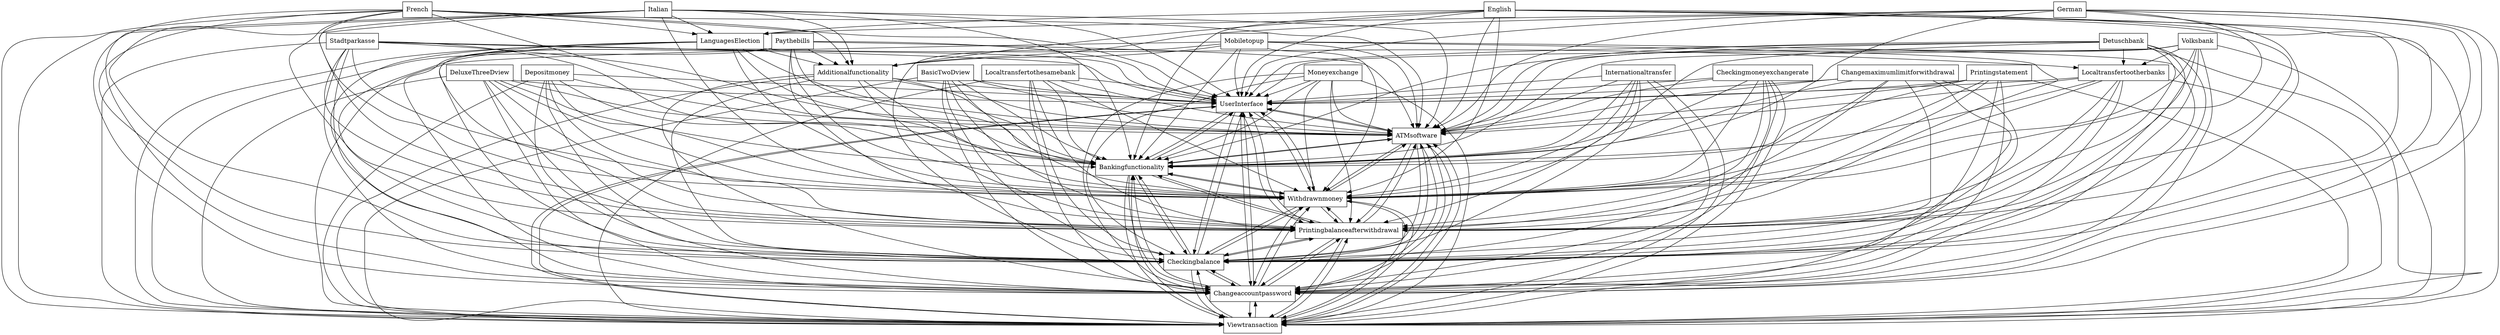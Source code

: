 digraph{
graph [rankdir=TB];
node [shape=box];
edge [arrowhead=normal];
0[label="BasicTwoDview",]
1[label="Changemaximumlimitforwithdrawal",]
2[label="French",]
3[label="Internationaltransfer",]
4[label="UserInterface",]
5[label="Additionalfunctionality",]
6[label="Checkingmoneyexchangerate",]
7[label="Localtransfertootherbanks",]
8[label="LanguagesElection",]
9[label="Italian",]
10[label="Mobiletopup",]
11[label="Stadtparkasse",]
12[label="Detuschbank",]
13[label="DeluxeThreeDview",]
14[label="ATMsoftware",]
15[label="Depositmoney",]
16[label="Viewtransaction",]
17[label="Printingstatement",]
18[label="Changeaccountpassword",]
19[label="Checkingbalance",]
20[label="English",]
21[label="Paythebills",]
22[label="Printingbalanceafterwithdrawal",]
23[label="Localtransfertothesamebank",]
24[label="Withdrawnmoney",]
25[label="Volksbank",]
26[label="Bankingfunctionality",]
27[label="Moneyexchange",]
28[label="German",]
0->4[label="",]
0->14[label="",]
0->16[label="",]
0->18[label="",]
0->19[label="",]
0->22[label="",]
0->24[label="",]
0->26[label="",]
1->4[label="",]
1->14[label="",]
1->16[label="",]
1->18[label="",]
1->19[label="",]
1->22[label="",]
1->24[label="",]
1->26[label="",]
2->4[label="",]
2->5[label="",]
2->8[label="",]
2->14[label="",]
2->16[label="",]
2->18[label="",]
2->19[label="",]
2->22[label="",]
2->24[label="",]
2->26[label="",]
3->4[label="",]
3->14[label="",]
3->16[label="",]
3->18[label="",]
3->19[label="",]
3->22[label="",]
3->24[label="",]
3->26[label="",]
4->14[label="",]
4->16[label="",]
4->18[label="",]
4->19[label="",]
4->22[label="",]
4->24[label="",]
4->26[label="",]
5->4[label="",]
5->14[label="",]
5->16[label="",]
5->18[label="",]
5->19[label="",]
5->22[label="",]
5->24[label="",]
5->26[label="",]
6->4[label="",]
6->14[label="",]
6->16[label="",]
6->18[label="",]
6->19[label="",]
6->22[label="",]
6->24[label="",]
6->26[label="",]
7->4[label="",]
7->14[label="",]
7->16[label="",]
7->18[label="",]
7->19[label="",]
7->22[label="",]
7->24[label="",]
7->26[label="",]
8->4[label="",]
8->5[label="",]
8->14[label="",]
8->16[label="",]
8->18[label="",]
8->19[label="",]
8->22[label="",]
8->24[label="",]
8->26[label="",]
9->4[label="",]
9->5[label="",]
9->8[label="",]
9->14[label="",]
9->16[label="",]
9->18[label="",]
9->19[label="",]
9->22[label="",]
9->24[label="",]
9->26[label="",]
10->4[label="",]
10->5[label="",]
10->14[label="",]
10->16[label="",]
10->18[label="",]
10->19[label="",]
10->22[label="",]
10->24[label="",]
10->26[label="",]
11->4[label="",]
11->7[label="",]
11->14[label="",]
11->16[label="",]
11->18[label="",]
11->19[label="",]
11->22[label="",]
11->24[label="",]
11->26[label="",]
12->4[label="",]
12->7[label="",]
12->14[label="",]
12->16[label="",]
12->18[label="",]
12->19[label="",]
12->22[label="",]
12->24[label="",]
12->26[label="",]
13->4[label="",]
13->14[label="",]
13->16[label="",]
13->18[label="",]
13->19[label="",]
13->22[label="",]
13->24[label="",]
13->26[label="",]
14->4[label="",]
14->16[label="",]
14->18[label="",]
14->19[label="",]
14->22[label="",]
14->24[label="",]
14->26[label="",]
15->4[label="",]
15->14[label="",]
15->16[label="",]
15->18[label="",]
15->19[label="",]
15->22[label="",]
15->24[label="",]
15->26[label="",]
16->4[label="",]
16->14[label="",]
16->18[label="",]
16->19[label="",]
16->22[label="",]
16->24[label="",]
16->26[label="",]
17->4[label="",]
17->14[label="",]
17->16[label="",]
17->18[label="",]
17->19[label="",]
17->22[label="",]
17->24[label="",]
17->26[label="",]
18->4[label="",]
18->14[label="",]
18->16[label="",]
18->19[label="",]
18->22[label="",]
18->24[label="",]
18->26[label="",]
19->4[label="",]
19->14[label="",]
19->16[label="",]
19->18[label="",]
19->22[label="",]
19->24[label="",]
19->26[label="",]
20->4[label="",]
20->5[label="",]
20->8[label="",]
20->14[label="",]
20->16[label="",]
20->18[label="",]
20->19[label="",]
20->22[label="",]
20->24[label="",]
20->26[label="",]
21->4[label="",]
21->5[label="",]
21->14[label="",]
21->16[label="",]
21->18[label="",]
21->19[label="",]
21->22[label="",]
21->24[label="",]
21->26[label="",]
22->4[label="",]
22->14[label="",]
22->16[label="",]
22->18[label="",]
22->19[label="",]
22->24[label="",]
22->26[label="",]
23->4[label="",]
23->14[label="",]
23->16[label="",]
23->18[label="",]
23->19[label="",]
23->22[label="",]
23->24[label="",]
23->26[label="",]
24->4[label="",]
24->14[label="",]
24->16[label="",]
24->18[label="",]
24->19[label="",]
24->22[label="",]
24->26[label="",]
25->4[label="",]
25->7[label="",]
25->14[label="",]
25->16[label="",]
25->18[label="",]
25->19[label="",]
25->22[label="",]
25->24[label="",]
25->26[label="",]
26->4[label="",]
26->14[label="",]
26->16[label="",]
26->18[label="",]
26->19[label="",]
26->22[label="",]
26->24[label="",]
27->4[label="",]
27->14[label="",]
27->16[label="",]
27->18[label="",]
27->19[label="",]
27->22[label="",]
27->24[label="",]
27->26[label="",]
28->4[label="",]
28->5[label="",]
28->8[label="",]
28->14[label="",]
28->16[label="",]
28->18[label="",]
28->19[label="",]
28->22[label="",]
28->24[label="",]
28->26[label="",]
}
